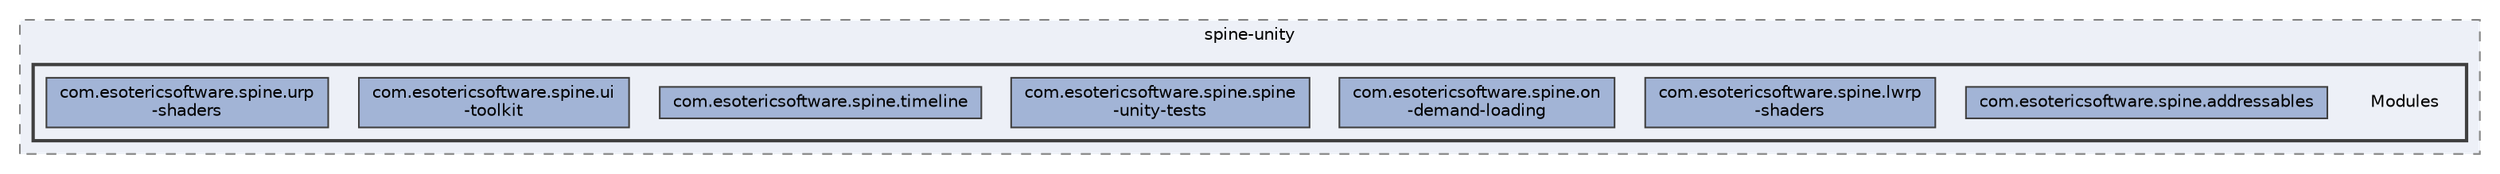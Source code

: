 digraph "external/spine-runtimes/spine-unity/Modules"
{
 // LATEX_PDF_SIZE
  bgcolor="transparent";
  edge [fontname=Helvetica,fontsize=10,labelfontname=Helvetica,labelfontsize=10];
  node [fontname=Helvetica,fontsize=10,shape=box,height=0.2,width=0.4];
  compound=true
  subgraph clusterdir_a1f2ad573ba74901752e5749b2556683 {
    graph [ bgcolor="#edf0f7", pencolor="grey50", label="spine-unity", fontname=Helvetica,fontsize=10 style="filled,dashed", URL="dir_a1f2ad573ba74901752e5749b2556683.html",tooltip=""]
  subgraph clusterdir_b5ddb135aaeb8f677ad1cfcd131ced50 {
    graph [ bgcolor="#edf0f7", pencolor="grey25", label="", fontname=Helvetica,fontsize=10 style="filled,bold", URL="dir_b5ddb135aaeb8f677ad1cfcd131ced50.html",tooltip=""]
    dir_b5ddb135aaeb8f677ad1cfcd131ced50 [shape=plaintext, label="Modules"];
  dir_d2958247703337ec5c0505dede950737 [label="com.esotericsoftware.spine.addressables", fillcolor="#a2b4d6", color="grey25", style="filled", URL="dir_d2958247703337ec5c0505dede950737.html",tooltip=""];
  dir_66914a271742945e85c345180a1b822a [label="com.esotericsoftware.spine.lwrp\l-shaders", fillcolor="#a2b4d6", color="grey25", style="filled", URL="dir_66914a271742945e85c345180a1b822a.html",tooltip=""];
  dir_b44f3bf2798f70cf268ee8cd23cb37ba [label="com.esotericsoftware.spine.on\l-demand-loading", fillcolor="#a2b4d6", color="grey25", style="filled", URL="dir_b44f3bf2798f70cf268ee8cd23cb37ba.html",tooltip=""];
  dir_ccc06231d8d8f052971641dc2517c15c [label="com.esotericsoftware.spine.spine\l-unity-tests", fillcolor="#a2b4d6", color="grey25", style="filled", URL="dir_ccc06231d8d8f052971641dc2517c15c.html",tooltip=""];
  dir_7e3159bd71563cfcac4677310fb89fb1 [label="com.esotericsoftware.spine.timeline", fillcolor="#a2b4d6", color="grey25", style="filled", URL="dir_7e3159bd71563cfcac4677310fb89fb1.html",tooltip=""];
  dir_c0c8b51df7c018be6cb14bee24b8a78d [label="com.esotericsoftware.spine.ui\l-toolkit", fillcolor="#a2b4d6", color="grey25", style="filled", URL="dir_c0c8b51df7c018be6cb14bee24b8a78d.html",tooltip=""];
  dir_c57f6330c0ec5161b9ff2f460be7b59d [label="com.esotericsoftware.spine.urp\l-shaders", fillcolor="#a2b4d6", color="grey25", style="filled", URL="dir_c57f6330c0ec5161b9ff2f460be7b59d.html",tooltip=""];
  }
  }
}

